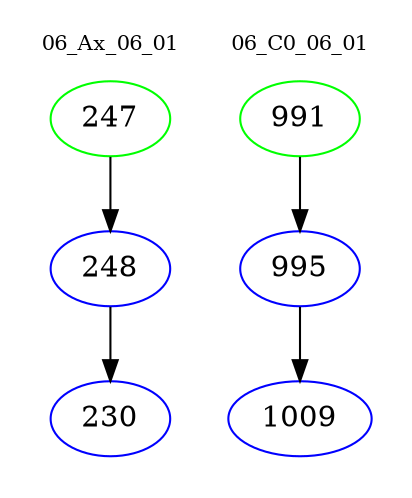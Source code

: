 digraph{
subgraph cluster_0 {
color = white
label = "06_Ax_06_01";
fontsize=10;
T0_247 [label="247", color="green"]
T0_247 -> T0_248 [color="black"]
T0_248 [label="248", color="blue"]
T0_248 -> T0_230 [color="black"]
T0_230 [label="230", color="blue"]
}
subgraph cluster_1 {
color = white
label = "06_C0_06_01";
fontsize=10;
T1_991 [label="991", color="green"]
T1_991 -> T1_995 [color="black"]
T1_995 [label="995", color="blue"]
T1_995 -> T1_1009 [color="black"]
T1_1009 [label="1009", color="blue"]
}
}
